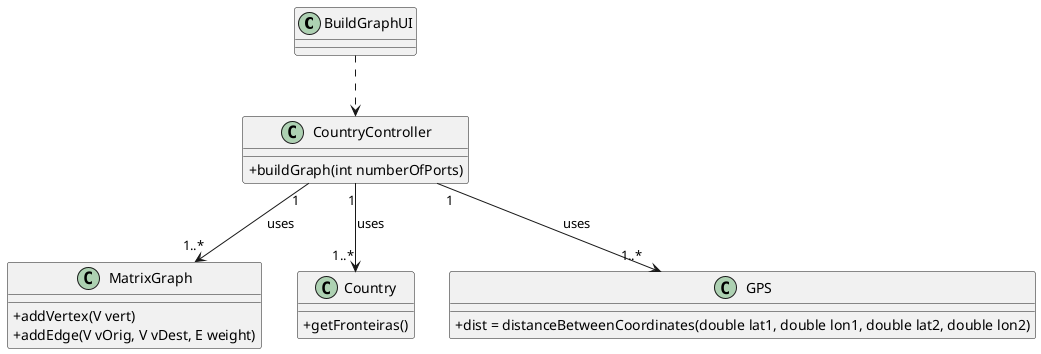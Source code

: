 @startuml
skinparam classAttributeIconSize 0

class BuildGraphUI{
}

class CountryController {
+ buildGraph(int numberOfPorts)
}

class MatrixGraph {
+ addVertex(V vert)
+ addEdge(V vOrig, V vDest, E weight)
}

class Country {
+ getFronteiras()
}

class GPS {
+ dist = distanceBetweenCoordinates(double lat1, double lon1, double lat2, double lon2)
}



CountryController <.up. BuildGraphUI
CountryController "1" --> "1..*" MatrixGraph : uses
CountryController "1" --> "1..*" Country : uses
CountryController "1" --> "1..*" GPS : uses
@enduml



